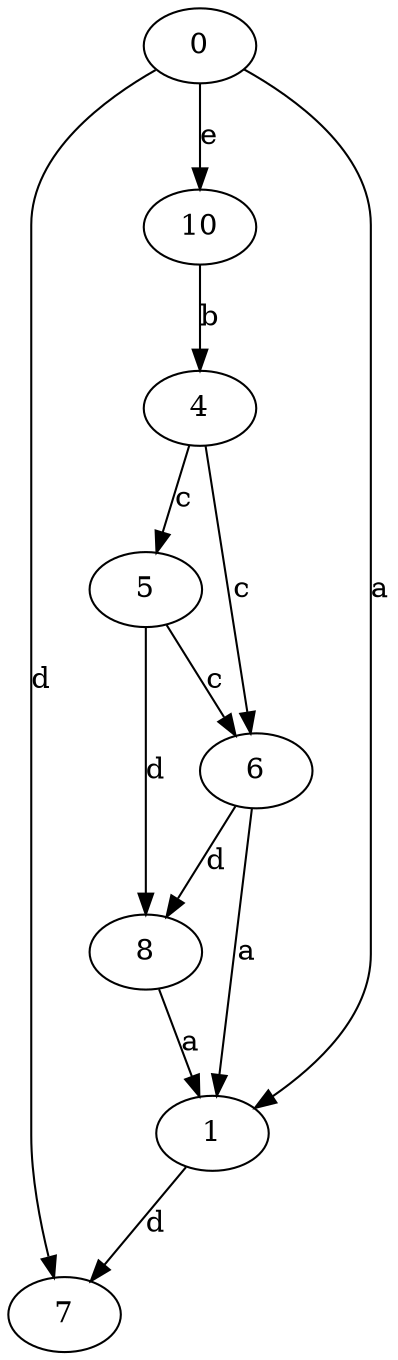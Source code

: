 strict digraph  {
0;
1;
4;
5;
6;
7;
8;
10;
0 -> 1  [label=a];
0 -> 7  [label=d];
0 -> 10  [label=e];
1 -> 7  [label=d];
4 -> 5  [label=c];
4 -> 6  [label=c];
5 -> 6  [label=c];
5 -> 8  [label=d];
6 -> 1  [label=a];
6 -> 8  [label=d];
8 -> 1  [label=a];
10 -> 4  [label=b];
}

